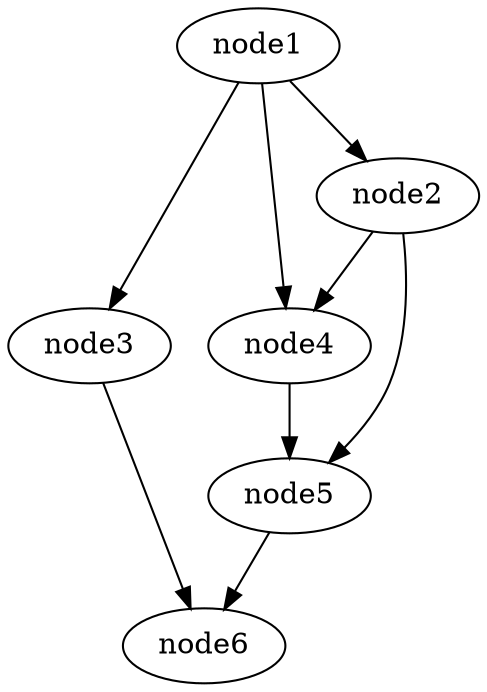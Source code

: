digraph g{
	node6
	node5 -> node6
	node4 -> node5
	node3 -> node6
	node2 -> node5
	node2 -> node4
	node1 -> node4
	node1 -> node3
	node1 -> node2
}
